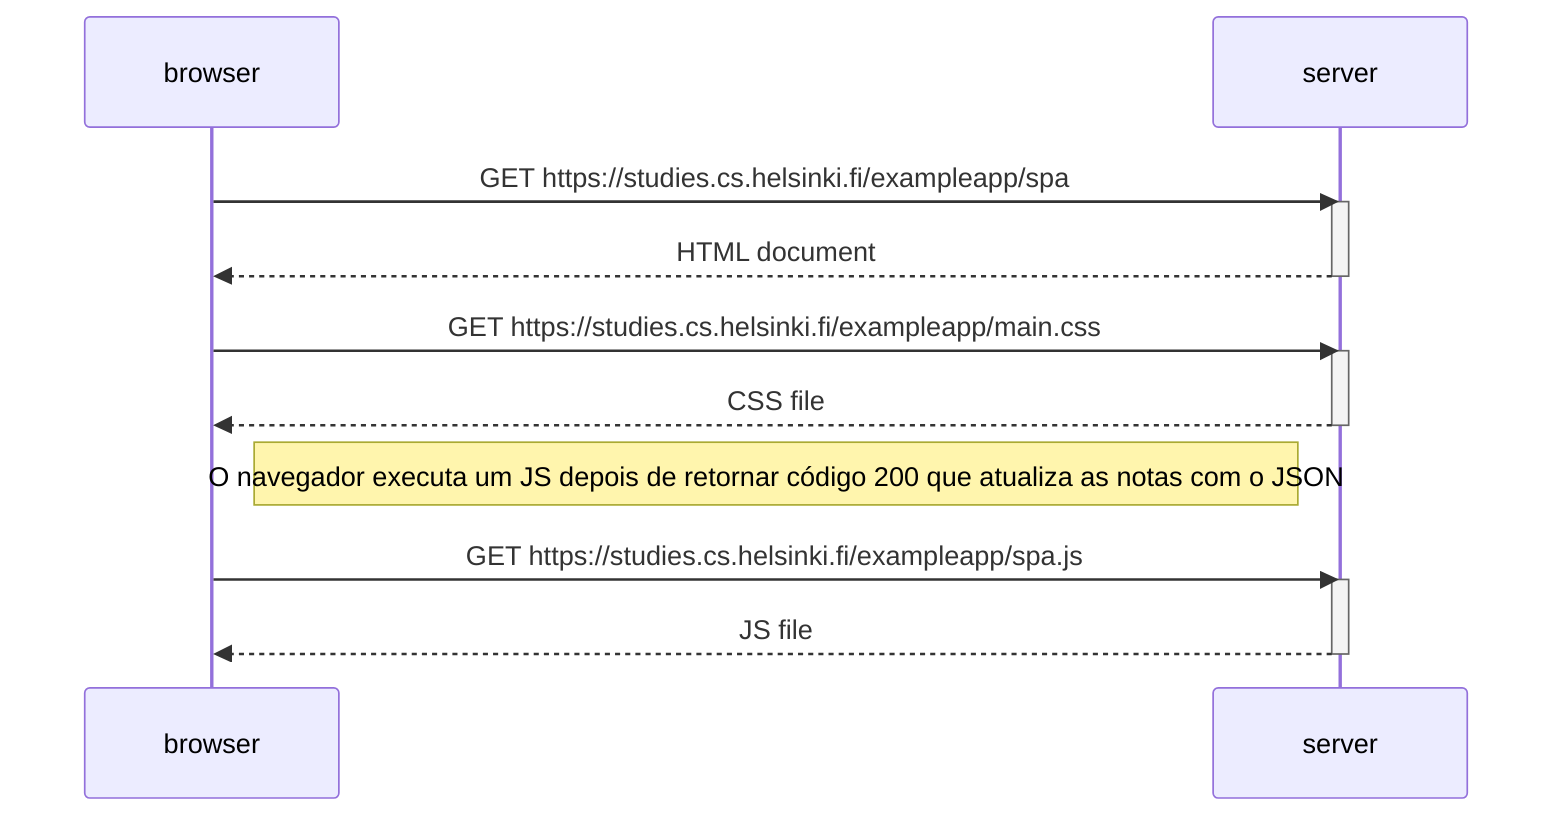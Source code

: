 sequenceDiagram
    participant browser
    participant server

    browser->>server: GET https://studies.cs.helsinki.fi/exampleapp/spa
    activate server
    server-->>browser: HTML document
    deactivate server

    browser->>server: GET https://studies.cs.helsinki.fi/exampleapp/main.css
    activate server
    server-->>browser: CSS file
    deactivate server

    Note right of browser: O navegador executa um JS depois de retornar código 200 que atualiza as notas com o JSON 

    browser->>server: GET https://studies.cs.helsinki.fi/exampleapp/spa.js
    activate server
    server-->>browser: JS file
    deactivate server